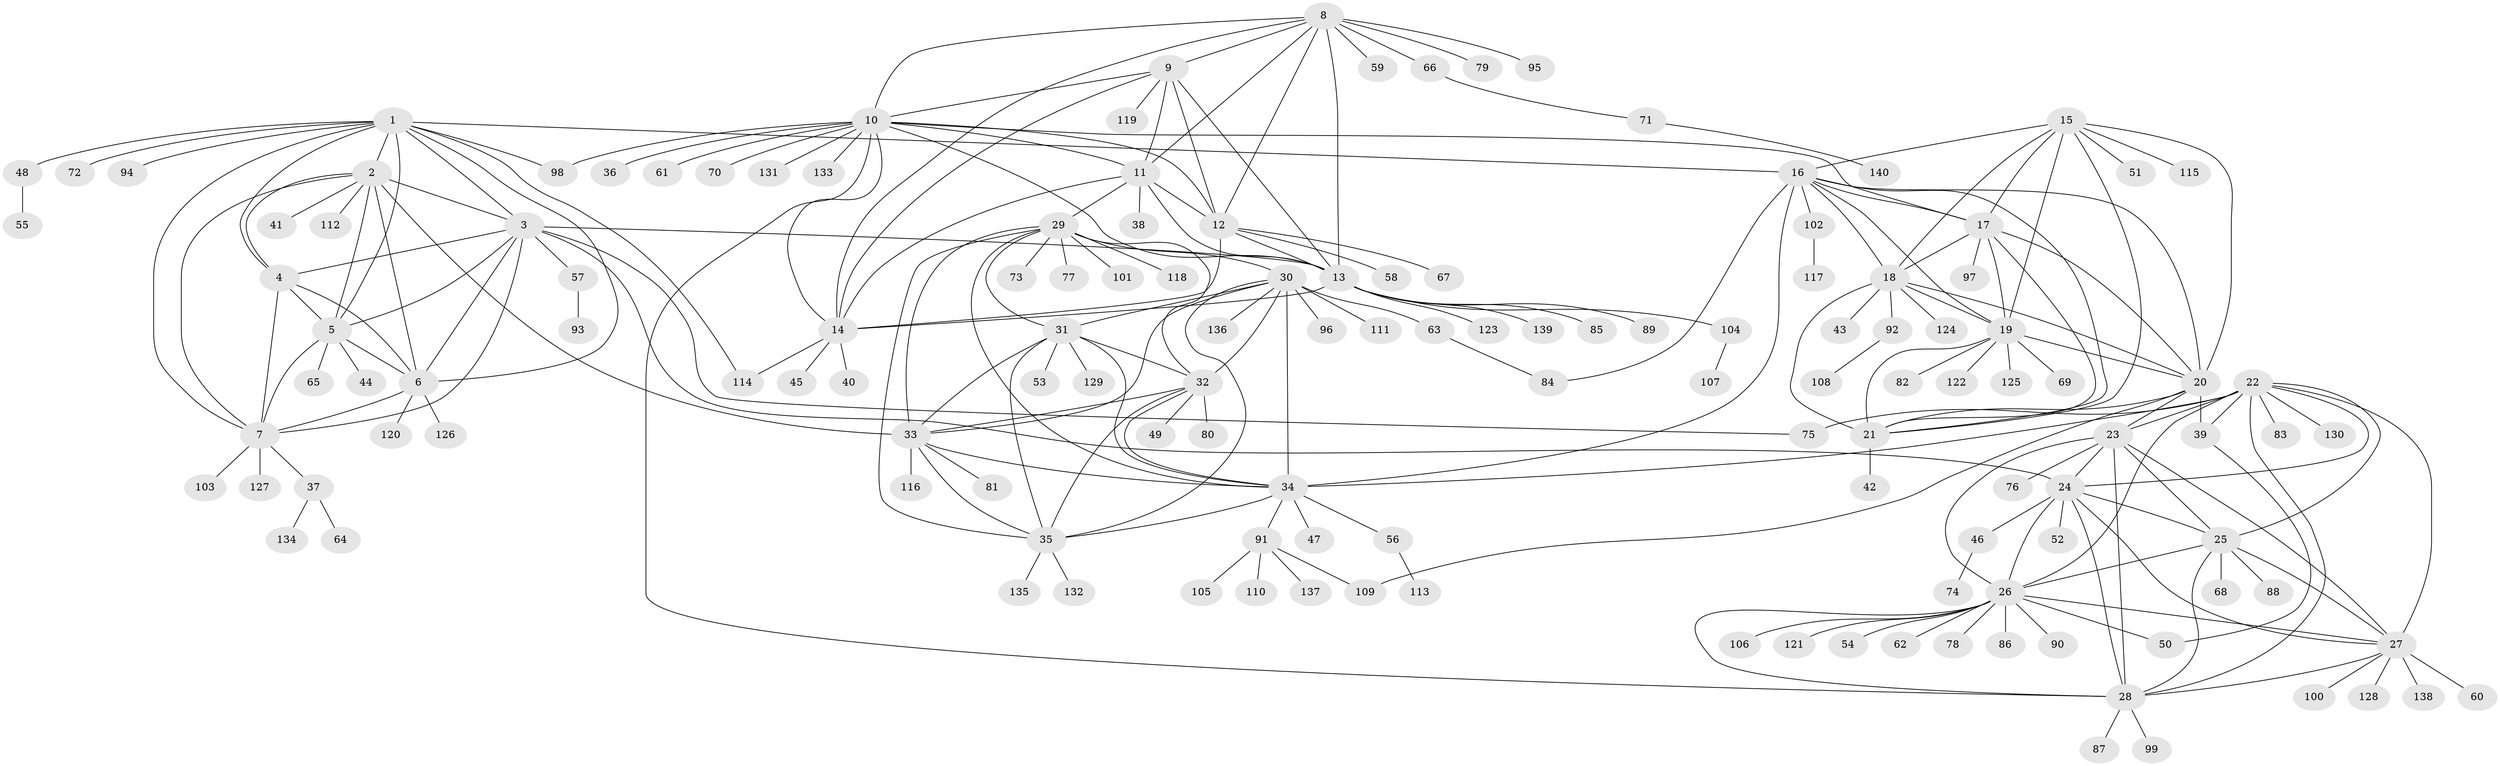 // Generated by graph-tools (version 1.1) at 2025/26/03/09/25 03:26:43]
// undirected, 140 vertices, 227 edges
graph export_dot {
graph [start="1"]
  node [color=gray90,style=filled];
  1;
  2;
  3;
  4;
  5;
  6;
  7;
  8;
  9;
  10;
  11;
  12;
  13;
  14;
  15;
  16;
  17;
  18;
  19;
  20;
  21;
  22;
  23;
  24;
  25;
  26;
  27;
  28;
  29;
  30;
  31;
  32;
  33;
  34;
  35;
  36;
  37;
  38;
  39;
  40;
  41;
  42;
  43;
  44;
  45;
  46;
  47;
  48;
  49;
  50;
  51;
  52;
  53;
  54;
  55;
  56;
  57;
  58;
  59;
  60;
  61;
  62;
  63;
  64;
  65;
  66;
  67;
  68;
  69;
  70;
  71;
  72;
  73;
  74;
  75;
  76;
  77;
  78;
  79;
  80;
  81;
  82;
  83;
  84;
  85;
  86;
  87;
  88;
  89;
  90;
  91;
  92;
  93;
  94;
  95;
  96;
  97;
  98;
  99;
  100;
  101;
  102;
  103;
  104;
  105;
  106;
  107;
  108;
  109;
  110;
  111;
  112;
  113;
  114;
  115;
  116;
  117;
  118;
  119;
  120;
  121;
  122;
  123;
  124;
  125;
  126;
  127;
  128;
  129;
  130;
  131;
  132;
  133;
  134;
  135;
  136;
  137;
  138;
  139;
  140;
  1 -- 2;
  1 -- 3;
  1 -- 4;
  1 -- 5;
  1 -- 6;
  1 -- 7;
  1 -- 16;
  1 -- 48;
  1 -- 72;
  1 -- 94;
  1 -- 98;
  1 -- 114;
  2 -- 3;
  2 -- 4;
  2 -- 5;
  2 -- 6;
  2 -- 7;
  2 -- 33;
  2 -- 41;
  2 -- 112;
  3 -- 4;
  3 -- 5;
  3 -- 6;
  3 -- 7;
  3 -- 13;
  3 -- 24;
  3 -- 57;
  3 -- 75;
  4 -- 5;
  4 -- 6;
  4 -- 7;
  5 -- 6;
  5 -- 7;
  5 -- 44;
  5 -- 65;
  6 -- 7;
  6 -- 120;
  6 -- 126;
  7 -- 37;
  7 -- 103;
  7 -- 127;
  8 -- 9;
  8 -- 10;
  8 -- 11;
  8 -- 12;
  8 -- 13;
  8 -- 14;
  8 -- 59;
  8 -- 66;
  8 -- 79;
  8 -- 95;
  9 -- 10;
  9 -- 11;
  9 -- 12;
  9 -- 13;
  9 -- 14;
  9 -- 119;
  10 -- 11;
  10 -- 12;
  10 -- 13;
  10 -- 14;
  10 -- 17;
  10 -- 28;
  10 -- 36;
  10 -- 61;
  10 -- 70;
  10 -- 98;
  10 -- 131;
  10 -- 133;
  11 -- 12;
  11 -- 13;
  11 -- 14;
  11 -- 29;
  11 -- 38;
  12 -- 13;
  12 -- 14;
  12 -- 58;
  12 -- 67;
  13 -- 14;
  13 -- 85;
  13 -- 89;
  13 -- 104;
  13 -- 123;
  13 -- 139;
  14 -- 40;
  14 -- 45;
  14 -- 114;
  15 -- 16;
  15 -- 17;
  15 -- 18;
  15 -- 19;
  15 -- 20;
  15 -- 21;
  15 -- 51;
  15 -- 115;
  16 -- 17;
  16 -- 18;
  16 -- 19;
  16 -- 20;
  16 -- 21;
  16 -- 34;
  16 -- 84;
  16 -- 102;
  17 -- 18;
  17 -- 19;
  17 -- 20;
  17 -- 21;
  17 -- 97;
  18 -- 19;
  18 -- 20;
  18 -- 21;
  18 -- 43;
  18 -- 92;
  18 -- 124;
  19 -- 20;
  19 -- 21;
  19 -- 69;
  19 -- 82;
  19 -- 122;
  19 -- 125;
  20 -- 21;
  20 -- 23;
  20 -- 39;
  20 -- 109;
  21 -- 42;
  22 -- 23;
  22 -- 24;
  22 -- 25;
  22 -- 26;
  22 -- 27;
  22 -- 28;
  22 -- 34;
  22 -- 39;
  22 -- 75;
  22 -- 83;
  22 -- 130;
  23 -- 24;
  23 -- 25;
  23 -- 26;
  23 -- 27;
  23 -- 28;
  23 -- 76;
  24 -- 25;
  24 -- 26;
  24 -- 27;
  24 -- 28;
  24 -- 46;
  24 -- 52;
  25 -- 26;
  25 -- 27;
  25 -- 28;
  25 -- 68;
  25 -- 88;
  26 -- 27;
  26 -- 28;
  26 -- 50;
  26 -- 54;
  26 -- 62;
  26 -- 78;
  26 -- 86;
  26 -- 90;
  26 -- 106;
  26 -- 121;
  27 -- 28;
  27 -- 60;
  27 -- 100;
  27 -- 128;
  27 -- 138;
  28 -- 87;
  28 -- 99;
  29 -- 30;
  29 -- 31;
  29 -- 32;
  29 -- 33;
  29 -- 34;
  29 -- 35;
  29 -- 73;
  29 -- 77;
  29 -- 101;
  29 -- 118;
  30 -- 31;
  30 -- 32;
  30 -- 33;
  30 -- 34;
  30 -- 35;
  30 -- 63;
  30 -- 96;
  30 -- 111;
  30 -- 136;
  31 -- 32;
  31 -- 33;
  31 -- 34;
  31 -- 35;
  31 -- 53;
  31 -- 129;
  32 -- 33;
  32 -- 34;
  32 -- 35;
  32 -- 49;
  32 -- 80;
  33 -- 34;
  33 -- 35;
  33 -- 81;
  33 -- 116;
  34 -- 35;
  34 -- 47;
  34 -- 56;
  34 -- 91;
  35 -- 132;
  35 -- 135;
  37 -- 64;
  37 -- 134;
  39 -- 50;
  46 -- 74;
  48 -- 55;
  56 -- 113;
  57 -- 93;
  63 -- 84;
  66 -- 71;
  71 -- 140;
  91 -- 105;
  91 -- 109;
  91 -- 110;
  91 -- 137;
  92 -- 108;
  102 -- 117;
  104 -- 107;
}
